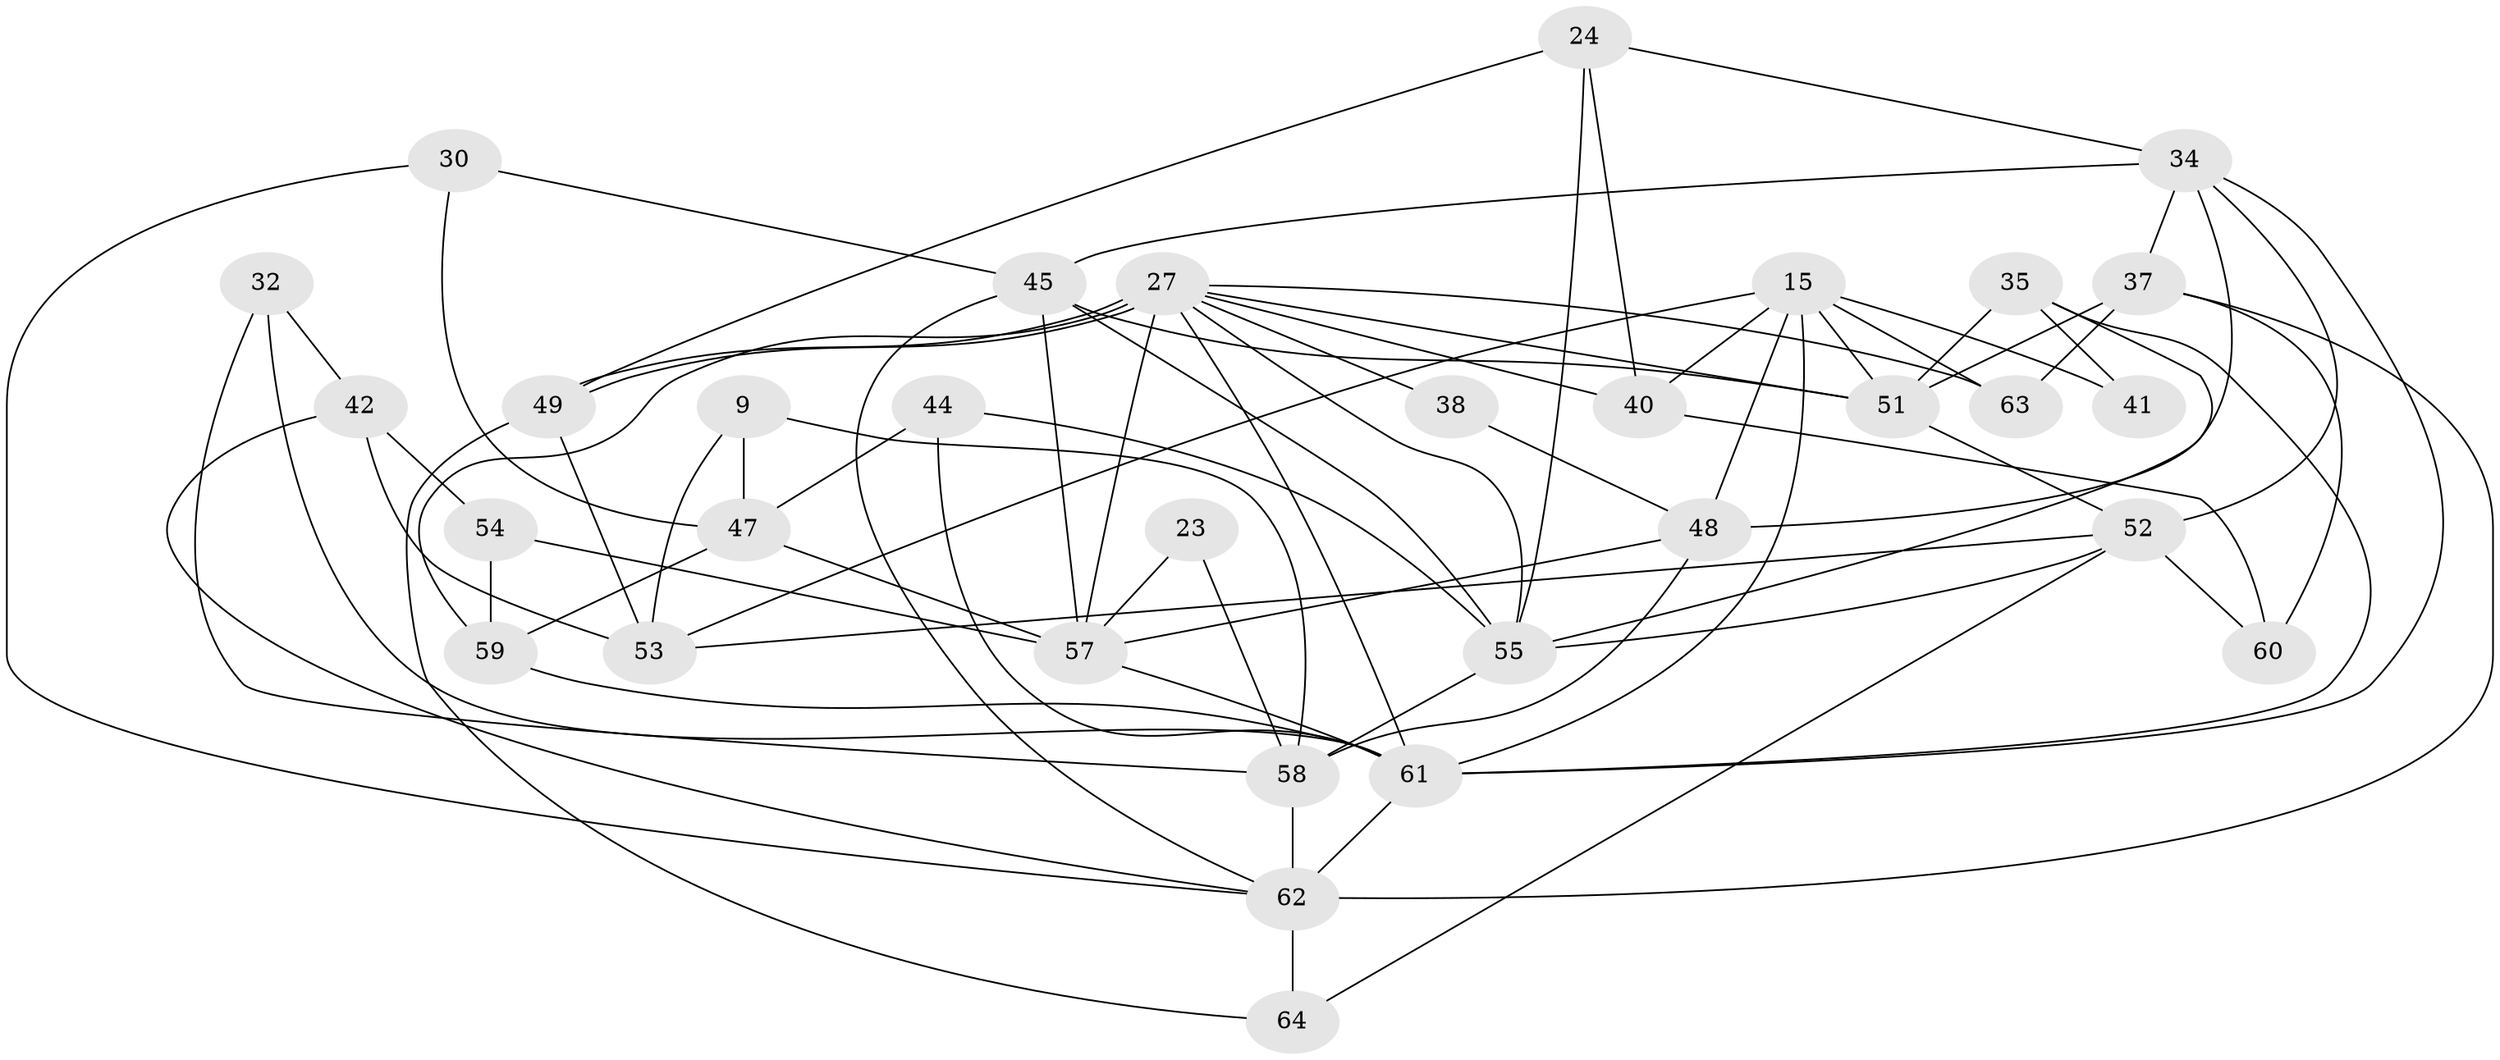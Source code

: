 // original degree distribution, {5: 0.171875, 4: 0.3125, 2: 0.109375, 3: 0.265625, 6: 0.125, 8: 0.015625}
// Generated by graph-tools (version 1.1) at 2025/50/03/09/25 04:50:42]
// undirected, 32 vertices, 76 edges
graph export_dot {
graph [start="1"]
  node [color=gray90,style=filled];
  9;
  15 [super="+14"];
  23;
  24;
  27 [super="+22"];
  30;
  32 [super="+5"];
  34;
  35;
  37;
  38;
  40 [super="+17"];
  41;
  42;
  44 [super="+2"];
  45 [super="+6+39"];
  47 [super="+8"];
  48 [super="+26+36"];
  49;
  51 [super="+33"];
  52 [super="+12+19"];
  53 [super="+1"];
  54;
  55 [super="+13+20"];
  57 [super="+11+18"];
  58 [super="+56+28"];
  59 [super="+46"];
  60;
  61 [super="+43+31"];
  62 [super="+50"];
  63;
  64;
  9 -- 47;
  9 -- 58;
  9 -- 53;
  15 -- 41;
  15 -- 63;
  15 -- 61 [weight=2];
  15 -- 53;
  15 -- 48;
  15 -- 51 [weight=2];
  15 -- 40;
  23 -- 57;
  23 -- 58;
  24 -- 34;
  24 -- 40;
  24 -- 49;
  24 -- 55;
  27 -- 49;
  27 -- 49;
  27 -- 40;
  27 -- 57;
  27 -- 59 [weight=2];
  27 -- 61 [weight=2];
  27 -- 38;
  27 -- 55;
  27 -- 63;
  27 -- 51;
  30 -- 45;
  30 -- 62;
  30 -- 47;
  32 -- 42;
  32 -- 58;
  32 -- 61;
  34 -- 37;
  34 -- 52;
  34 -- 61;
  34 -- 45;
  34 -- 48;
  35 -- 51;
  35 -- 41;
  35 -- 55;
  35 -- 61;
  37 -- 63;
  37 -- 51;
  37 -- 60;
  37 -- 62 [weight=2];
  38 -- 48;
  40 -- 60 [weight=2];
  42 -- 54;
  42 -- 62 [weight=2];
  42 -- 53;
  44 -- 55 [weight=3];
  44 -- 47;
  44 -- 61;
  45 -- 55;
  45 -- 51 [weight=3];
  45 -- 57 [weight=2];
  45 -- 62;
  47 -- 59;
  47 -- 57;
  48 -- 57;
  48 -- 58;
  49 -- 64;
  49 -- 53;
  51 -- 52;
  52 -- 64;
  52 -- 60;
  52 -- 53;
  52 -- 55;
  54 -- 59;
  54 -- 57;
  55 -- 58 [weight=3];
  57 -- 61;
  58 -- 62 [weight=3];
  59 -- 61;
  61 -- 62 [weight=4];
  62 -- 64;
}
